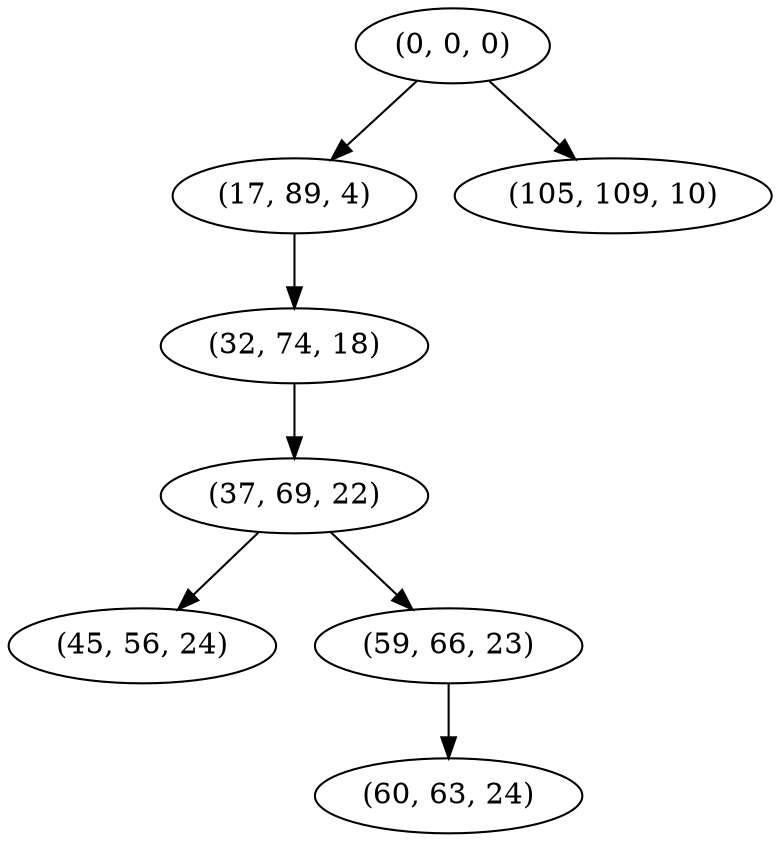 digraph tree {
    "(0, 0, 0)";
    "(17, 89, 4)";
    "(32, 74, 18)";
    "(37, 69, 22)";
    "(45, 56, 24)";
    "(59, 66, 23)";
    "(60, 63, 24)";
    "(105, 109, 10)";
    "(0, 0, 0)" -> "(17, 89, 4)";
    "(0, 0, 0)" -> "(105, 109, 10)";
    "(17, 89, 4)" -> "(32, 74, 18)";
    "(32, 74, 18)" -> "(37, 69, 22)";
    "(37, 69, 22)" -> "(45, 56, 24)";
    "(37, 69, 22)" -> "(59, 66, 23)";
    "(59, 66, 23)" -> "(60, 63, 24)";
}
